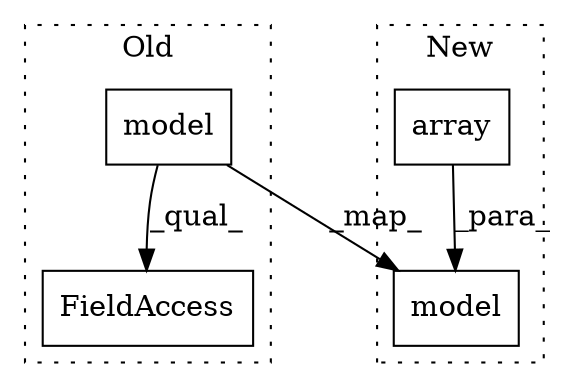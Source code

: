 digraph G {
subgraph cluster0 {
1 [label="model" a="32" s="1675,1693" l="6,1" shape="box"];
3 [label="FieldAccess" a="22" s="1670" l="32" shape="box"];
label = "Old";
style="dotted";
}
subgraph cluster1 {
2 [label="model" a="32" s="1569,1600" l="6,1" shape="box"];
4 [label="array" a="32" s="1581,1599" l="6,1" shape="box"];
label = "New";
style="dotted";
}
1 -> 3 [label="_qual_"];
1 -> 2 [label="_map_"];
4 -> 2 [label="_para_"];
}